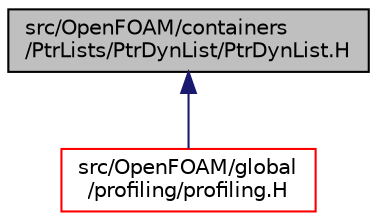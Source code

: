 digraph "src/OpenFOAM/containers/PtrLists/PtrDynList/PtrDynList.H"
{
  bgcolor="transparent";
  edge [fontname="Helvetica",fontsize="10",labelfontname="Helvetica",labelfontsize="10"];
  node [fontname="Helvetica",fontsize="10",shape=record];
  Node1 [label="src/OpenFOAM/containers\l/PtrLists/PtrDynList/PtrDynList.H",height=0.2,width=0.4,color="black", fillcolor="grey75", style="filled" fontcolor="black"];
  Node1 -> Node2 [dir="back",color="midnightblue",fontsize="10",style="solid",fontname="Helvetica"];
  Node2 [label="src/OpenFOAM/global\l/profiling/profiling.H",height=0.2,width=0.4,color="red",URL="$profiling_8H.html"];
}
